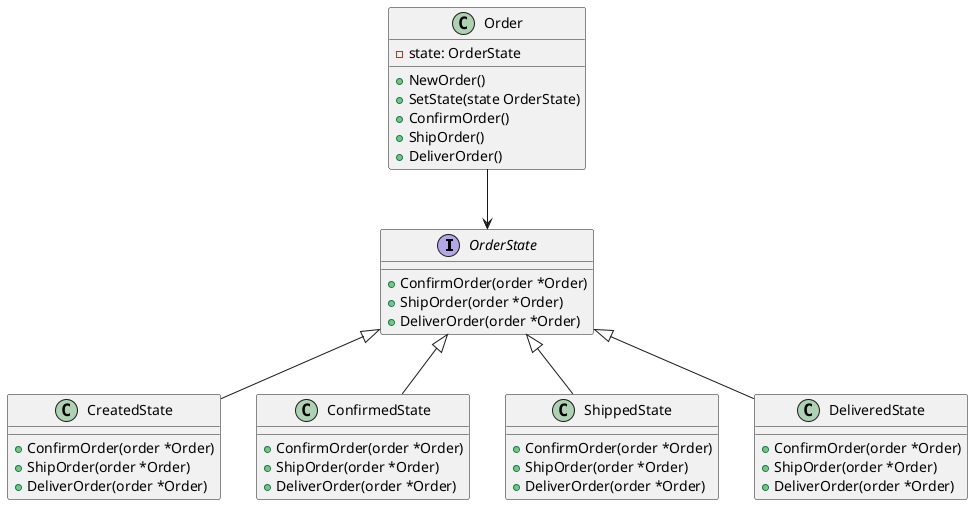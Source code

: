 @startuml

interface OrderState {
    +ConfirmOrder(order *Order)
    +ShipOrder(order *Order)
    +DeliverOrder(order *Order)
}

class CreatedState {
    +ConfirmOrder(order *Order)
    +ShipOrder(order *Order)
    +DeliverOrder(order *Order)
}

class ConfirmedState {
    +ConfirmOrder(order *Order)
    +ShipOrder(order *Order)
    +DeliverOrder(order *Order)
}

class ShippedState {
    +ConfirmOrder(order *Order)
    +ShipOrder(order *Order)
    +DeliverOrder(order *Order)
}

class DeliveredState {
    +ConfirmOrder(order *Order)
    +ShipOrder(order *Order)
    +DeliverOrder(order *Order)
}

class Order {
    -state: OrderState
    +NewOrder()
    +SetState(state OrderState)
    +ConfirmOrder()
    +ShipOrder()
    +DeliverOrder()
}

OrderState <|-- CreatedState
OrderState <|-- ConfirmedState
OrderState <|-- ShippedState
OrderState <|-- DeliveredState

Order --> OrderState

@enduml